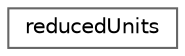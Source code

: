 digraph "Graphical Class Hierarchy"
{
 // LATEX_PDF_SIZE
  bgcolor="transparent";
  edge [fontname=Helvetica,fontsize=10,labelfontname=Helvetica,labelfontsize=10];
  node [fontname=Helvetica,fontsize=10,shape=box,height=0.2,width=0.4];
  rankdir="LR";
  Node0 [id="Node000000",label="reducedUnits",height=0.2,width=0.4,color="grey40", fillcolor="white", style="filled",URL="$classFoam_1_1reducedUnits.html",tooltip=" "];
}
